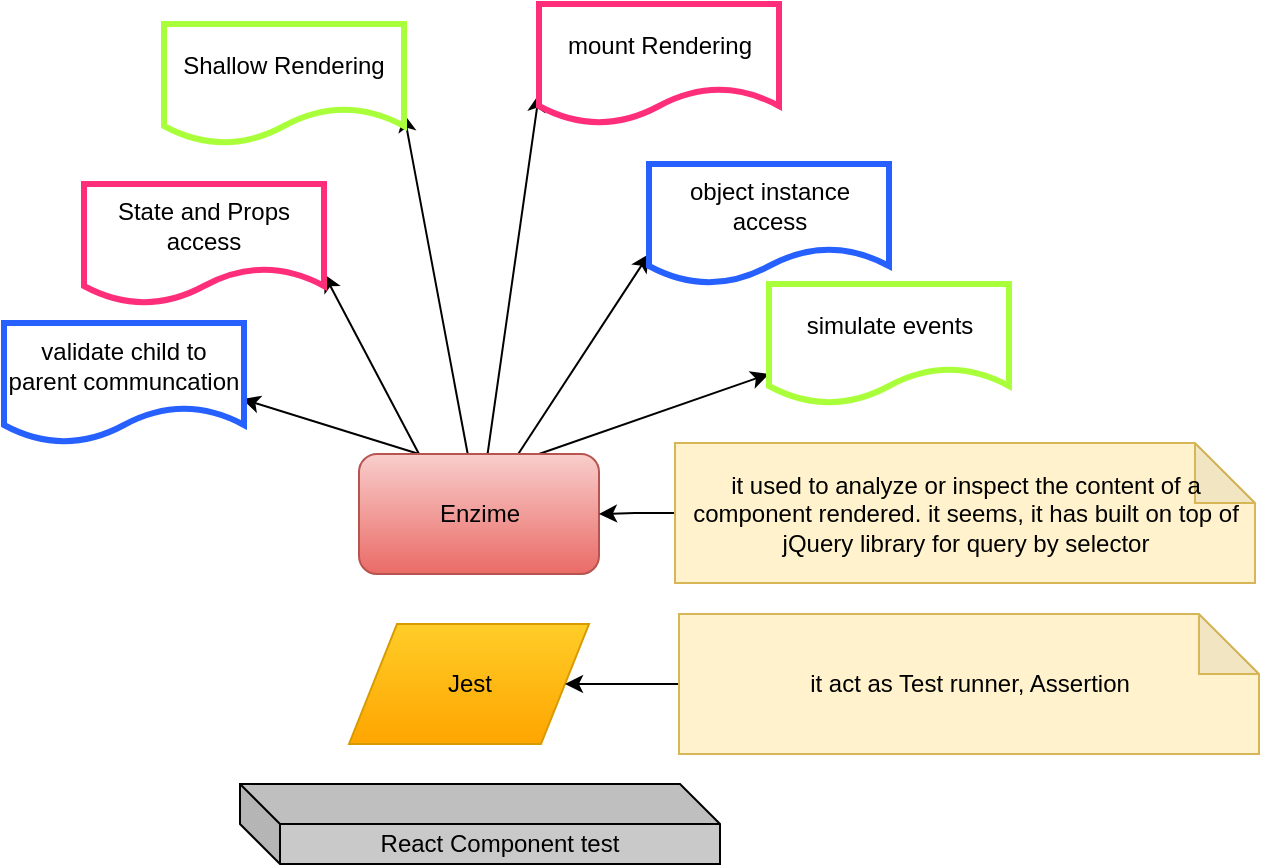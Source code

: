 <mxfile version="11.3.0" type="device" pages="1"><diagram id="Wq8H8MTvK_o0EATMCbxQ" name="Page-1"><mxGraphModel dx="838" dy="480" grid="1" gridSize="10" guides="1" tooltips="1" connect="1" arrows="1" fold="1" page="1" pageScale="1" pageWidth="850" pageHeight="1100" math="0" shadow="0"><root><mxCell id="0"/><mxCell id="1" parent="0"/><mxCell id="qWT4AQyXjP2-rJSkkgia-1" value="React Component test" style="shape=cube;whiteSpace=wrap;html=1;boundedLbl=1;backgroundOutline=1;darkOpacity=0.05;darkOpacity2=0.1;fillColor=#C9C9C9;" parent="1" vertex="1"><mxGeometry x="208" y="440" width="240" height="40" as="geometry"/></mxCell><mxCell id="Ps7gv-vIrEaGmytNIgn2-5" style="edgeStyle=none;rounded=0;orthogonalLoop=1;jettySize=auto;html=1;exitX=0.25;exitY=0;exitDx=0;exitDy=0;entryX=1;entryY=0.75;entryDx=0;entryDy=0;" edge="1" parent="1" source="qWT4AQyXjP2-rJSkkgia-2" target="Ps7gv-vIrEaGmytNIgn2-2"><mxGeometry relative="1" as="geometry"/></mxCell><mxCell id="Ps7gv-vIrEaGmytNIgn2-6" style="edgeStyle=none;rounded=0;orthogonalLoop=1;jettySize=auto;html=1;entryX=1;entryY=0.75;entryDx=0;entryDy=0;" edge="1" parent="1" source="qWT4AQyXjP2-rJSkkgia-2" target="qWT4AQyXjP2-rJSkkgia-4"><mxGeometry relative="1" as="geometry"/></mxCell><mxCell id="Ps7gv-vIrEaGmytNIgn2-7" style="edgeStyle=none;rounded=0;orthogonalLoop=1;jettySize=auto;html=1;entryX=0;entryY=0.75;entryDx=0;entryDy=0;" edge="1" parent="1" source="qWT4AQyXjP2-rJSkkgia-2" target="Ps7gv-vIrEaGmytNIgn2-1"><mxGeometry relative="1" as="geometry"/></mxCell><mxCell id="Ps7gv-vIrEaGmytNIgn2-8" style="edgeStyle=none;rounded=0;orthogonalLoop=1;jettySize=auto;html=1;entryX=0;entryY=0.75;entryDx=0;entryDy=0;" edge="1" parent="1" source="qWT4AQyXjP2-rJSkkgia-2" target="Ps7gv-vIrEaGmytNIgn2-3"><mxGeometry relative="1" as="geometry"/></mxCell><mxCell id="Ps7gv-vIrEaGmytNIgn2-10" style="edgeStyle=none;rounded=0;orthogonalLoop=1;jettySize=auto;html=1;exitX=0.75;exitY=0;exitDx=0;exitDy=0;entryX=0;entryY=0.75;entryDx=0;entryDy=0;" edge="1" parent="1" source="qWT4AQyXjP2-rJSkkgia-2" target="Ps7gv-vIrEaGmytNIgn2-9"><mxGeometry relative="1" as="geometry"/></mxCell><mxCell id="Ps7gv-vIrEaGmytNIgn2-12" style="edgeStyle=none;rounded=0;orthogonalLoop=1;jettySize=auto;html=1;exitX=0.25;exitY=0;exitDx=0;exitDy=0;entryX=0.992;entryY=0.633;entryDx=0;entryDy=0;entryPerimeter=0;" edge="1" parent="1" source="qWT4AQyXjP2-rJSkkgia-2" target="Ps7gv-vIrEaGmytNIgn2-11"><mxGeometry relative="1" as="geometry"/></mxCell><mxCell id="qWT4AQyXjP2-rJSkkgia-2" value="Enzime" style="rounded=1;whiteSpace=wrap;html=1;gradientColor=#ea6b66;fillColor=#f8cecc;strokeColor=#b85450;" parent="1" vertex="1"><mxGeometry x="267.5" y="275" width="120" height="60" as="geometry"/></mxCell><mxCell id="qWT4AQyXjP2-rJSkkgia-3" value="Jest" style="shape=parallelogram;perimeter=parallelogramPerimeter;whiteSpace=wrap;html=1;gradientColor=#ffa500;fillColor=#ffcd28;strokeColor=#d79b00;" parent="1" vertex="1"><mxGeometry x="262.5" y="360" width="120" height="60" as="geometry"/></mxCell><mxCell id="qWT4AQyXjP2-rJSkkgia-4" value="Shallow Rendering" style="shape=document;whiteSpace=wrap;html=1;boundedLbl=1;strokeWidth=3;strokeColor=#AAFF3B;" parent="1" vertex="1"><mxGeometry x="170" y="60" width="120" height="60" as="geometry"/></mxCell><mxCell id="qWT4AQyXjP2-rJSkkgia-8" style="edgeStyle=orthogonalEdgeStyle;rounded=0;orthogonalLoop=1;jettySize=auto;html=1;entryX=1;entryY=0.5;entryDx=0;entryDy=0;" parent="1" source="qWT4AQyXjP2-rJSkkgia-5" target="qWT4AQyXjP2-rJSkkgia-2" edge="1"><mxGeometry relative="1" as="geometry"/></mxCell><mxCell id="qWT4AQyXjP2-rJSkkgia-5" value="it used to analyze or inspect the content of a component rendered. it seems, it has built on top of jQuery library for query by selector" style="shape=note;whiteSpace=wrap;html=1;backgroundOutline=1;darkOpacity=0.05;fillColor=#fff2cc;strokeColor=#d6b656;" parent="1" vertex="1"><mxGeometry x="425.5" y="269.5" width="290" height="70" as="geometry"/></mxCell><mxCell id="qWT4AQyXjP2-rJSkkgia-7" style="edgeStyle=orthogonalEdgeStyle;rounded=0;orthogonalLoop=1;jettySize=auto;html=1;entryX=1;entryY=0.5;entryDx=0;entryDy=0;" parent="1" source="qWT4AQyXjP2-rJSkkgia-6" target="qWT4AQyXjP2-rJSkkgia-3" edge="1"><mxGeometry relative="1" as="geometry"/></mxCell><mxCell id="qWT4AQyXjP2-rJSkkgia-6" value="it act as Test runner, Assertion" style="shape=note;whiteSpace=wrap;html=1;backgroundOutline=1;darkOpacity=0.05;fillColor=#fff2cc;strokeColor=#d6b656;" parent="1" vertex="1"><mxGeometry x="427.5" y="355" width="290" height="70" as="geometry"/></mxCell><mxCell id="Ps7gv-vIrEaGmytNIgn2-1" value="mount Rendering" style="shape=document;whiteSpace=wrap;html=1;boundedLbl=1;strokeWidth=3;strokeColor=#FF2E7B;" vertex="1" parent="1"><mxGeometry x="357.5" y="50" width="120" height="60" as="geometry"/></mxCell><mxCell id="Ps7gv-vIrEaGmytNIgn2-2" value="State and Props access" style="shape=document;whiteSpace=wrap;html=1;boundedLbl=1;strokeWidth=3;strokeColor=#FF2E7B;" vertex="1" parent="1"><mxGeometry x="130" y="140" width="120" height="60" as="geometry"/></mxCell><mxCell id="Ps7gv-vIrEaGmytNIgn2-3" value="object instance access" style="shape=document;whiteSpace=wrap;html=1;boundedLbl=1;strokeWidth=3;strokeColor=#2660FF;" vertex="1" parent="1"><mxGeometry x="412.5" y="130" width="120" height="60" as="geometry"/></mxCell><mxCell id="Ps7gv-vIrEaGmytNIgn2-9" value="simulate events" style="shape=document;whiteSpace=wrap;html=1;boundedLbl=1;strokeWidth=3;strokeColor=#AAFF3B;" vertex="1" parent="1"><mxGeometry x="472.5" y="190" width="120" height="60" as="geometry"/></mxCell><mxCell id="Ps7gv-vIrEaGmytNIgn2-11" value="validate child to parent communcation" style="shape=document;whiteSpace=wrap;html=1;boundedLbl=1;strokeWidth=3;strokeColor=#2660FF;" vertex="1" parent="1"><mxGeometry x="90" y="209.5" width="120" height="60" as="geometry"/></mxCell></root></mxGraphModel></diagram></mxfile>